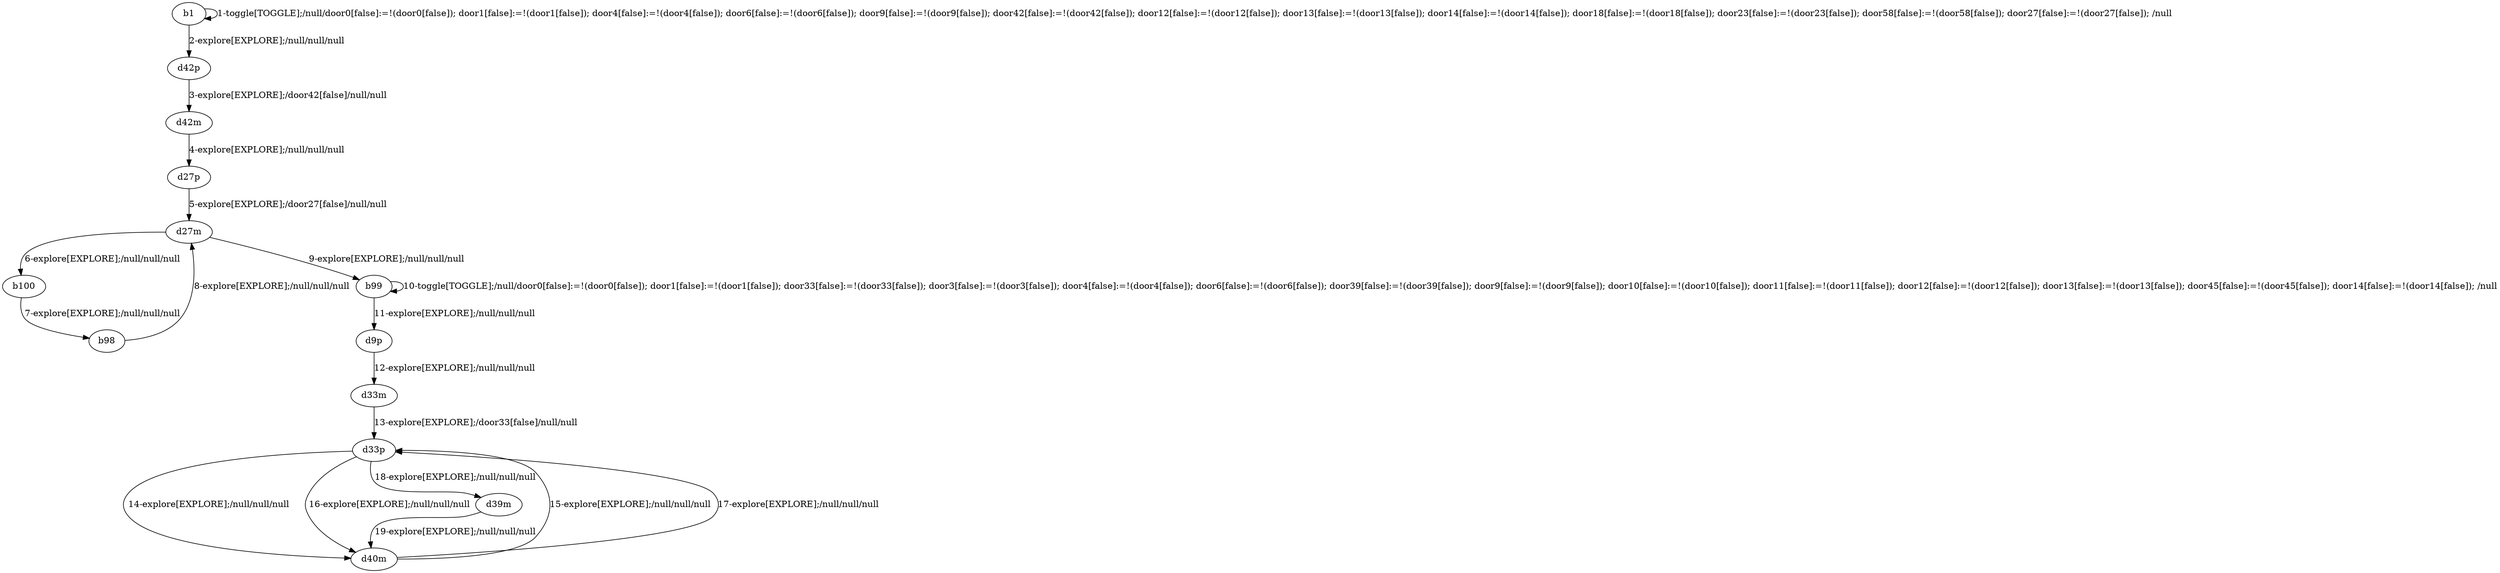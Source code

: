 # Total number of goals covered by this test: 2
# d40m --> d33p
# d39m --> d40m

digraph g {
"b1" -> "b1" [label = "1-toggle[TOGGLE];/null/door0[false]:=!(door0[false]); door1[false]:=!(door1[false]); door4[false]:=!(door4[false]); door6[false]:=!(door6[false]); door9[false]:=!(door9[false]); door42[false]:=!(door42[false]); door12[false]:=!(door12[false]); door13[false]:=!(door13[false]); door14[false]:=!(door14[false]); door18[false]:=!(door18[false]); door23[false]:=!(door23[false]); door58[false]:=!(door58[false]); door27[false]:=!(door27[false]); /null"];
"b1" -> "d42p" [label = "2-explore[EXPLORE];/null/null/null"];
"d42p" -> "d42m" [label = "3-explore[EXPLORE];/door42[false]/null/null"];
"d42m" -> "d27p" [label = "4-explore[EXPLORE];/null/null/null"];
"d27p" -> "d27m" [label = "5-explore[EXPLORE];/door27[false]/null/null"];
"d27m" -> "b100" [label = "6-explore[EXPLORE];/null/null/null"];
"b100" -> "b98" [label = "7-explore[EXPLORE];/null/null/null"];
"b98" -> "d27m" [label = "8-explore[EXPLORE];/null/null/null"];
"d27m" -> "b99" [label = "9-explore[EXPLORE];/null/null/null"];
"b99" -> "b99" [label = "10-toggle[TOGGLE];/null/door0[false]:=!(door0[false]); door1[false]:=!(door1[false]); door33[false]:=!(door33[false]); door3[false]:=!(door3[false]); door4[false]:=!(door4[false]); door6[false]:=!(door6[false]); door39[false]:=!(door39[false]); door9[false]:=!(door9[false]); door10[false]:=!(door10[false]); door11[false]:=!(door11[false]); door12[false]:=!(door12[false]); door13[false]:=!(door13[false]); door45[false]:=!(door45[false]); door14[false]:=!(door14[false]); /null"];
"b99" -> "d9p" [label = "11-explore[EXPLORE];/null/null/null"];
"d9p" -> "d33m" [label = "12-explore[EXPLORE];/null/null/null"];
"d33m" -> "d33p" [label = "13-explore[EXPLORE];/door33[false]/null/null"];
"d33p" -> "d40m" [label = "14-explore[EXPLORE];/null/null/null"];
"d40m" -> "d33p" [label = "15-explore[EXPLORE];/null/null/null"];
"d33p" -> "d40m" [label = "16-explore[EXPLORE];/null/null/null"];
"d40m" -> "d33p" [label = "17-explore[EXPLORE];/null/null/null"];
"d33p" -> "d39m" [label = "18-explore[EXPLORE];/null/null/null"];
"d39m" -> "d40m" [label = "19-explore[EXPLORE];/null/null/null"];
}